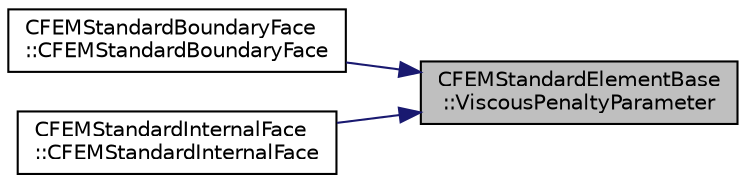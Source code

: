 digraph "CFEMStandardElementBase::ViscousPenaltyParameter"
{
 // LATEX_PDF_SIZE
  edge [fontname="Helvetica",fontsize="10",labelfontname="Helvetica",labelfontsize="10"];
  node [fontname="Helvetica",fontsize="10",shape=record];
  rankdir="RL";
  Node1 [label="CFEMStandardElementBase\l::ViscousPenaltyParameter",height=0.2,width=0.4,color="black", fillcolor="grey75", style="filled", fontcolor="black",tooltip="Function, which computes the constant in the penalty terms for a a viscous discretization."];
  Node1 -> Node2 [dir="back",color="midnightblue",fontsize="10",style="solid",fontname="Helvetica"];
  Node2 [label="CFEMStandardBoundaryFace\l::CFEMStandardBoundaryFace",height=0.2,width=0.4,color="black", fillcolor="white", style="filled",URL="$classCFEMStandardBoundaryFace.html#a5a92fa174c37322a3ebd640d12ab8b3b",tooltip="Alternative constructor."];
  Node1 -> Node3 [dir="back",color="midnightblue",fontsize="10",style="solid",fontname="Helvetica"];
  Node3 [label="CFEMStandardInternalFace\l::CFEMStandardInternalFace",height=0.2,width=0.4,color="black", fillcolor="white", style="filled",URL="$classCFEMStandardInternalFace.html#a03fc34bc2e61074ab778a30b940fb634",tooltip="Alternative constructor."];
}
